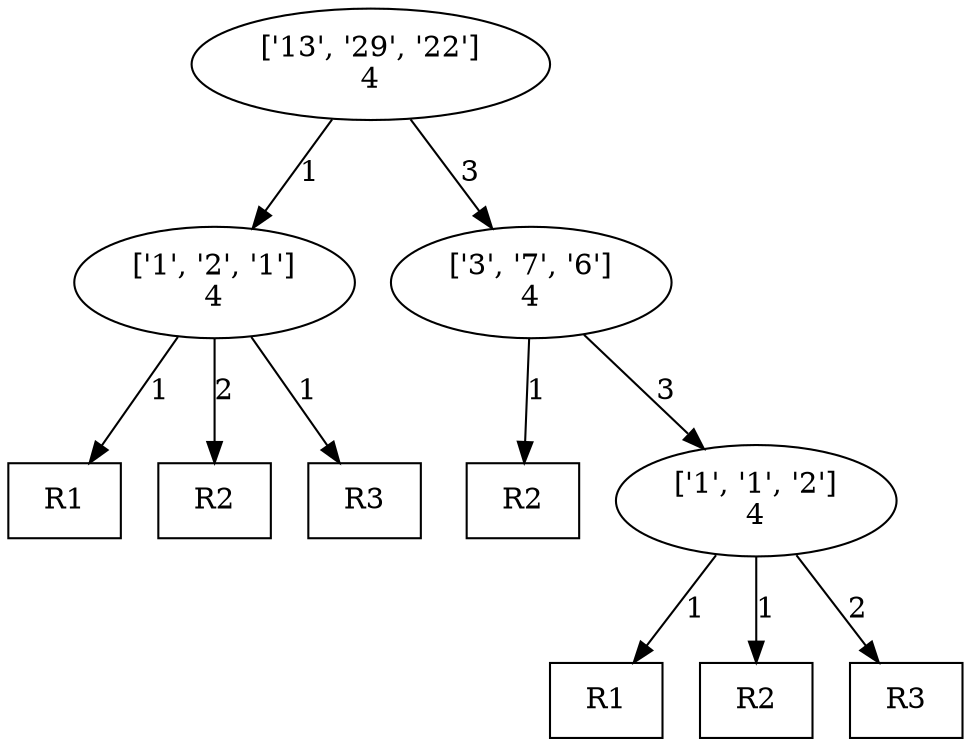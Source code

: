 digraph "DD" { 
graph [ ordering = "out"];
1 [label = "['13', '29', '22']\n4"];
2 [label = "['1', '2', '1']\n4"];
5000 [shape="box",label = "R1"];
2 -> 5000[label =1];5001 [shape="box",label = "R2"];
2 -> 5001[label =2];5002 [shape="box",label = "R3"];
2 -> 5002[label =1];3 [label = "['3', '7', '6']\n4"];
5003 [shape="box",label = "R2"];
3 -> 5003[label =1];4 [label = "['1', '1', '2']\n4"];
5004 [shape="box",label = "R1"];
4 -> 5004[label =1];5005 [shape="box",label = "R2"];
4 -> 5005[label =1];5006 [shape="box",label = "R3"];
4 -> 5006[label =2];1 -> 2[label = 1];
1 -> 3[label = 3];
3 -> 4[label = 3];
}

